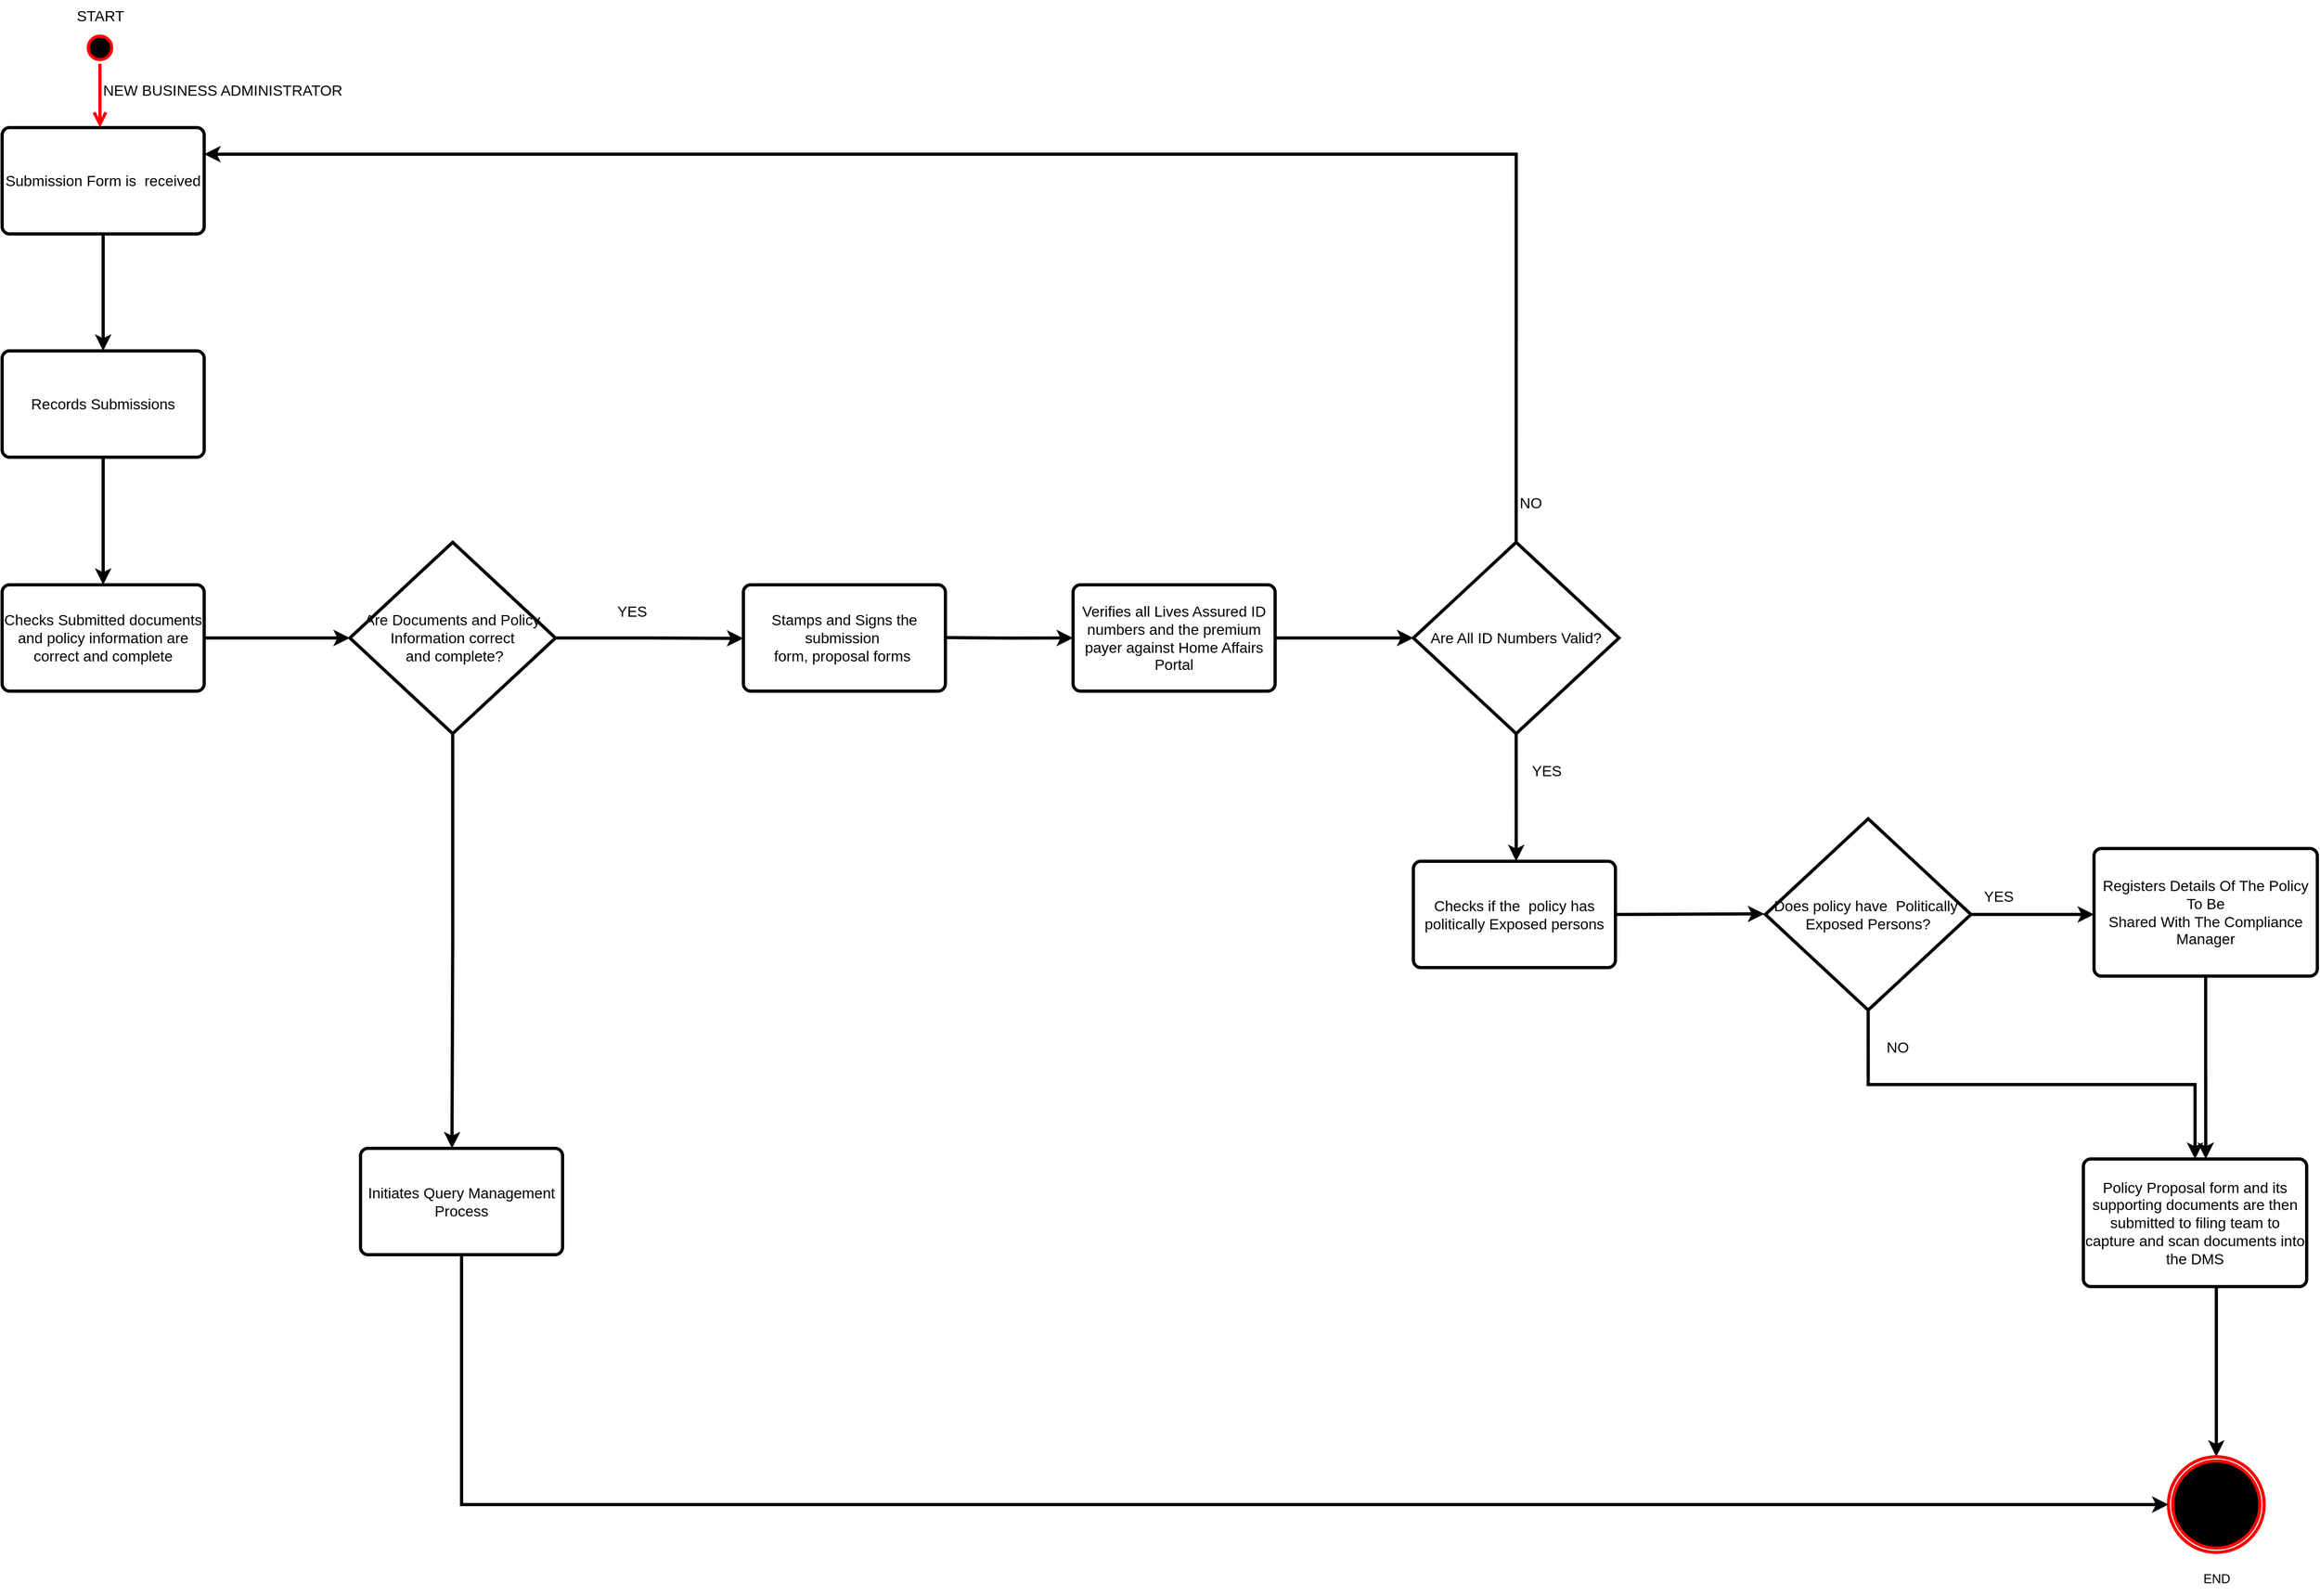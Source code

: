 <mxfile version="24.7.14">
  <diagram name="Page-1" id="kIMUqWYpQiFc0VlccPSC">
    <mxGraphModel dx="3500" dy="1740" grid="1" gridSize="10" guides="1" tooltips="1" connect="1" arrows="1" fold="1" page="1" pageScale="1" pageWidth="3300" pageHeight="4681" math="0" shadow="0">
      <root>
        <mxCell id="0" />
        <mxCell id="1" parent="0" />
        <mxCell id="J4y9EGVyNrogMtyehgwq-1" value="" style="ellipse;html=1;shape=startState;fillColor=#000000;strokeColor=#ff0000;strokeWidth=3;fontSize=14;" parent="1" vertex="1">
          <mxGeometry x="630" y="100" width="30" height="30" as="geometry" />
        </mxCell>
        <mxCell id="J4y9EGVyNrogMtyehgwq-2" value="" style="edgeStyle=orthogonalEdgeStyle;html=1;verticalAlign=bottom;endArrow=open;endSize=8;strokeColor=#ff0000;rounded=0;strokeWidth=3;fontSize=14;" parent="1" source="J4y9EGVyNrogMtyehgwq-1" edge="1">
          <mxGeometry relative="1" as="geometry">
            <mxPoint x="645" y="190" as="targetPoint" />
          </mxGeometry>
        </mxCell>
        <mxCell id="J4y9EGVyNrogMtyehgwq-3" value="START" style="text;html=1;align=center;verticalAlign=middle;resizable=0;points=[];autosize=1;strokeColor=none;fillColor=none;strokeWidth=3;fontSize=14;" parent="1" vertex="1">
          <mxGeometry x="610" y="70" width="70" height="30" as="geometry" />
        </mxCell>
        <mxCell id="J4y9EGVyNrogMtyehgwq-5" value="NEW BUSINESS ADMINISTRATOR" style="text;html=1;align=center;verticalAlign=middle;resizable=0;points=[];autosize=1;strokeColor=none;fillColor=none;strokeWidth=3;fontSize=14;" parent="1" vertex="1">
          <mxGeometry x="635" y="140" width="250" height="30" as="geometry" />
        </mxCell>
        <mxCell id="J4y9EGVyNrogMtyehgwq-8" style="edgeStyle=orthogonalEdgeStyle;rounded=0;orthogonalLoop=1;jettySize=auto;html=1;exitX=0.5;exitY=1;exitDx=0;exitDy=0;strokeWidth=3;fontSize=14;" parent="1" source="J4y9EGVyNrogMtyehgwq-6" edge="1">
          <mxGeometry relative="1" as="geometry">
            <mxPoint x="648" y="400" as="targetPoint" />
          </mxGeometry>
        </mxCell>
        <mxCell id="J4y9EGVyNrogMtyehgwq-6" value="Submission Form is&amp;nbsp; received" style="rounded=1;whiteSpace=wrap;html=1;absoluteArcSize=1;arcSize=14;strokeWidth=3;fontSize=14;" parent="1" vertex="1">
          <mxGeometry x="553" y="190" width="190" height="100" as="geometry" />
        </mxCell>
        <mxCell id="J4y9EGVyNrogMtyehgwq-10" style="edgeStyle=orthogonalEdgeStyle;rounded=0;orthogonalLoop=1;jettySize=auto;html=1;exitX=0.5;exitY=1;exitDx=0;exitDy=0;strokeWidth=3;fontSize=14;" parent="1" source="J4y9EGVyNrogMtyehgwq-9" edge="1">
          <mxGeometry relative="1" as="geometry">
            <mxPoint x="648" y="620" as="targetPoint" />
          </mxGeometry>
        </mxCell>
        <mxCell id="J4y9EGVyNrogMtyehgwq-9" value="Records Submissions" style="rounded=1;whiteSpace=wrap;html=1;absoluteArcSize=1;arcSize=14;strokeWidth=3;fontSize=14;" parent="1" vertex="1">
          <mxGeometry x="553" y="400" width="190" height="100" as="geometry" />
        </mxCell>
        <mxCell id="J4y9EGVyNrogMtyehgwq-12" style="edgeStyle=orthogonalEdgeStyle;rounded=0;orthogonalLoop=1;jettySize=auto;html=1;exitX=1;exitY=0.5;exitDx=0;exitDy=0;strokeWidth=3;fontSize=14;" parent="1" source="J4y9EGVyNrogMtyehgwq-11" edge="1">
          <mxGeometry relative="1" as="geometry">
            <mxPoint x="880" y="670" as="targetPoint" />
          </mxGeometry>
        </mxCell>
        <mxCell id="J4y9EGVyNrogMtyehgwq-11" value="Checks Submitted documents and policy information are correct and complete" style="rounded=1;whiteSpace=wrap;html=1;absoluteArcSize=1;arcSize=14;strokeWidth=3;fontSize=14;" parent="1" vertex="1">
          <mxGeometry x="553" y="620" width="190" height="100" as="geometry" />
        </mxCell>
        <mxCell id="J4y9EGVyNrogMtyehgwq-16" style="edgeStyle=orthogonalEdgeStyle;rounded=0;orthogonalLoop=1;jettySize=auto;html=1;exitX=1;exitY=0.5;exitDx=0;exitDy=0;exitPerimeter=0;strokeWidth=3;fontSize=14;" parent="1" source="J4y9EGVyNrogMtyehgwq-13" edge="1">
          <mxGeometry relative="1" as="geometry">
            <mxPoint x="1250" y="670.368" as="targetPoint" />
          </mxGeometry>
        </mxCell>
        <mxCell id="TEiGuXsOdLZtVWJqFMjV-1" style="edgeStyle=orthogonalEdgeStyle;rounded=0;orthogonalLoop=1;jettySize=auto;html=1;exitX=0.5;exitY=1;exitDx=0;exitDy=0;exitPerimeter=0;strokeWidth=3;" edge="1" parent="1" source="J4y9EGVyNrogMtyehgwq-13">
          <mxGeometry relative="1" as="geometry">
            <mxPoint x="976" y="1150" as="targetPoint" />
          </mxGeometry>
        </mxCell>
        <mxCell id="J4y9EGVyNrogMtyehgwq-13" value="Are Documents and Policy Information correct&lt;br style=&quot;font-size: 14px;&quot;&gt;&amp;nbsp;and complete?" style="strokeWidth=3;html=1;shape=mxgraph.flowchart.decision;whiteSpace=wrap;fontSize=14;" parent="1" vertex="1">
          <mxGeometry x="880" y="580" width="193.33" height="180" as="geometry" />
        </mxCell>
        <mxCell id="J4y9EGVyNrogMtyehgwq-17" value="Stamps and Signs the submission&amp;nbsp;&lt;br style=&quot;font-size: 14px;&quot;&gt;form, proposal forms&amp;nbsp;" style="rounded=1;whiteSpace=wrap;html=1;absoluteArcSize=1;arcSize=14;strokeWidth=3;fontSize=14;" parent="1" vertex="1">
          <mxGeometry x="1250" y="620" width="190" height="100" as="geometry" />
        </mxCell>
        <mxCell id="J4y9EGVyNrogMtyehgwq-19" value="YES" style="text;html=1;align=center;verticalAlign=middle;resizable=0;points=[];autosize=1;strokeColor=none;fillColor=none;strokeWidth=3;fontSize=14;" parent="1" vertex="1">
          <mxGeometry x="1120" y="630" width="50" height="30" as="geometry" />
        </mxCell>
        <mxCell id="J4y9EGVyNrogMtyehgwq-23" style="edgeStyle=orthogonalEdgeStyle;rounded=0;orthogonalLoop=1;jettySize=auto;html=1;exitX=1;exitY=0.5;exitDx=0;exitDy=0;strokeWidth=3;fontSize=14;" parent="1" source="J4y9EGVyNrogMtyehgwq-20" edge="1">
          <mxGeometry relative="1" as="geometry">
            <mxPoint x="1880" y="670" as="targetPoint" />
          </mxGeometry>
        </mxCell>
        <mxCell id="J4y9EGVyNrogMtyehgwq-20" value="Verifies all Lives Assured ID numbers and the premium payer against Home Affairs Portal" style="rounded=1;whiteSpace=wrap;html=1;absoluteArcSize=1;arcSize=14;strokeWidth=3;fontSize=14;" parent="1" vertex="1">
          <mxGeometry x="1560" y="620" width="190" height="100" as="geometry" />
        </mxCell>
        <mxCell id="J4y9EGVyNrogMtyehgwq-21" style="edgeStyle=orthogonalEdgeStyle;rounded=0;orthogonalLoop=1;jettySize=auto;html=1;exitX=1;exitY=0.5;exitDx=0;exitDy=0;exitPerimeter=0;strokeWidth=3;fontSize=14;" parent="1" edge="1">
          <mxGeometry relative="1" as="geometry">
            <mxPoint x="1560" y="670" as="targetPoint" />
            <mxPoint x="1440" y="669.57" as="sourcePoint" />
          </mxGeometry>
        </mxCell>
        <mxCell id="J4y9EGVyNrogMtyehgwq-25" style="edgeStyle=orthogonalEdgeStyle;rounded=0;orthogonalLoop=1;jettySize=auto;html=1;exitX=0.5;exitY=0;exitDx=0;exitDy=0;exitPerimeter=0;entryX=1;entryY=0.25;entryDx=0;entryDy=0;strokeWidth=3;fontSize=14;" parent="1" source="J4y9EGVyNrogMtyehgwq-24" target="J4y9EGVyNrogMtyehgwq-6" edge="1">
          <mxGeometry relative="1" as="geometry" />
        </mxCell>
        <mxCell id="J4y9EGVyNrogMtyehgwq-30" style="edgeStyle=orthogonalEdgeStyle;rounded=0;orthogonalLoop=1;jettySize=auto;html=1;exitX=0.5;exitY=1;exitDx=0;exitDy=0;exitPerimeter=0;strokeWidth=3;fontSize=14;" parent="1" source="J4y9EGVyNrogMtyehgwq-24" target="J4y9EGVyNrogMtyehgwq-27" edge="1">
          <mxGeometry relative="1" as="geometry">
            <Array as="points">
              <mxPoint x="1977" y="840" />
              <mxPoint x="1977" y="840" />
            </Array>
          </mxGeometry>
        </mxCell>
        <mxCell id="J4y9EGVyNrogMtyehgwq-24" value="Are All ID Numbers Valid?" style="strokeWidth=3;html=1;shape=mxgraph.flowchart.decision;whiteSpace=wrap;fontSize=14;" parent="1" vertex="1">
          <mxGeometry x="1880" y="580" width="193.33" height="180" as="geometry" />
        </mxCell>
        <mxCell id="J4y9EGVyNrogMtyehgwq-26" value="NO" style="text;html=1;align=center;verticalAlign=middle;resizable=0;points=[];autosize=1;strokeColor=none;fillColor=none;strokeWidth=3;fontSize=14;" parent="1" vertex="1">
          <mxGeometry x="1970" y="528" width="40" height="30" as="geometry" />
        </mxCell>
        <mxCell id="J4y9EGVyNrogMtyehgwq-32" style="edgeStyle=orthogonalEdgeStyle;rounded=0;orthogonalLoop=1;jettySize=auto;html=1;exitX=1;exitY=0.5;exitDx=0;exitDy=0;strokeWidth=3;fontSize=14;" parent="1" source="J4y9EGVyNrogMtyehgwq-27" edge="1">
          <mxGeometry relative="1" as="geometry">
            <mxPoint x="2210" y="929.5" as="targetPoint" />
          </mxGeometry>
        </mxCell>
        <mxCell id="J4y9EGVyNrogMtyehgwq-27" value="Checks if the&amp;nbsp; policy has politically Exposed persons" style="rounded=1;whiteSpace=wrap;html=1;absoluteArcSize=1;arcSize=14;strokeWidth=3;fontSize=14;" parent="1" vertex="1">
          <mxGeometry x="1880" y="880" width="190" height="100" as="geometry" />
        </mxCell>
        <mxCell id="J4y9EGVyNrogMtyehgwq-31" value="YES" style="text;html=1;align=center;verticalAlign=middle;resizable=0;points=[];autosize=1;strokeColor=none;fillColor=none;strokeWidth=3;fontSize=14;" parent="1" vertex="1">
          <mxGeometry x="1980" y="780" width="50" height="30" as="geometry" />
        </mxCell>
        <mxCell id="J4y9EGVyNrogMtyehgwq-35" style="edgeStyle=orthogonalEdgeStyle;rounded=0;orthogonalLoop=1;jettySize=auto;html=1;exitX=1;exitY=0.5;exitDx=0;exitDy=0;exitPerimeter=0;strokeWidth=3;fontSize=14;" parent="1" source="J4y9EGVyNrogMtyehgwq-34" edge="1">
          <mxGeometry relative="1" as="geometry">
            <mxPoint x="2520" y="930" as="targetPoint" />
          </mxGeometry>
        </mxCell>
        <mxCell id="J4y9EGVyNrogMtyehgwq-42" style="edgeStyle=orthogonalEdgeStyle;rounded=0;orthogonalLoop=1;jettySize=auto;html=1;exitX=0.5;exitY=1;exitDx=0;exitDy=0;exitPerimeter=0;strokeWidth=3;fontSize=14;" parent="1" source="J4y9EGVyNrogMtyehgwq-34" target="J4y9EGVyNrogMtyehgwq-41" edge="1">
          <mxGeometry relative="1" as="geometry" />
        </mxCell>
        <mxCell id="J4y9EGVyNrogMtyehgwq-34" value="Does policy have&amp;nbsp; Politically&amp;nbsp;&lt;br style=&quot;font-size: 14px;&quot;&gt;Exposed Persons?" style="strokeWidth=3;html=1;shape=mxgraph.flowchart.decision;whiteSpace=wrap;fontSize=14;" parent="1" vertex="1">
          <mxGeometry x="2211" y="840" width="193.33" height="180" as="geometry" />
        </mxCell>
        <mxCell id="J4y9EGVyNrogMtyehgwq-37" value="YES" style="text;html=1;align=center;verticalAlign=middle;resizable=0;points=[];autosize=1;strokeColor=none;fillColor=none;strokeWidth=3;fontSize=14;" parent="1" vertex="1">
          <mxGeometry x="2405" y="898" width="50" height="30" as="geometry" />
        </mxCell>
        <mxCell id="J4y9EGVyNrogMtyehgwq-38" value="NO" style="text;html=1;align=center;verticalAlign=middle;resizable=0;points=[];autosize=1;strokeColor=none;fillColor=none;strokeWidth=3;fontSize=14;" parent="1" vertex="1">
          <mxGeometry x="2315" y="1040" width="40" height="30" as="geometry" />
        </mxCell>
        <mxCell id="J4y9EGVyNrogMtyehgwq-40" style="edgeStyle=orthogonalEdgeStyle;rounded=0;orthogonalLoop=1;jettySize=auto;html=1;exitX=0.5;exitY=1;exitDx=0;exitDy=0;strokeWidth=3;fontSize=14;" parent="1" source="J4y9EGVyNrogMtyehgwq-39" edge="1">
          <mxGeometry relative="1" as="geometry">
            <mxPoint x="2625.091" y="1160" as="targetPoint" />
          </mxGeometry>
        </mxCell>
        <mxCell id="J4y9EGVyNrogMtyehgwq-39" value="Registers Details Of The Policy To Be&lt;br style=&quot;font-size: 14px;&quot;&gt;Shared With The Compliance&lt;br style=&quot;font-size: 14px;&quot;&gt;Manager" style="rounded=1;whiteSpace=wrap;html=1;absoluteArcSize=1;arcSize=14;strokeWidth=3;fontSize=14;" parent="1" vertex="1">
          <mxGeometry x="2520" y="868" width="210" height="120" as="geometry" />
        </mxCell>
        <mxCell id="TEiGuXsOdLZtVWJqFMjV-6" style="edgeStyle=orthogonalEdgeStyle;rounded=0;orthogonalLoop=1;jettySize=auto;html=1;exitX=0.5;exitY=1;exitDx=0;exitDy=0;strokeWidth=3;" edge="1" parent="1" source="J4y9EGVyNrogMtyehgwq-41" target="J4y9EGVyNrogMtyehgwq-44">
          <mxGeometry relative="1" as="geometry">
            <Array as="points">
              <mxPoint x="2635" y="1280" />
            </Array>
          </mxGeometry>
        </mxCell>
        <mxCell id="J4y9EGVyNrogMtyehgwq-41" value="Policy Proposal form and its supporting documents are then submitted to filing team to capture and scan documents into the DMS" style="rounded=1;whiteSpace=wrap;html=1;absoluteArcSize=1;arcSize=14;strokeWidth=3;fontSize=14;" parent="1" vertex="1">
          <mxGeometry x="2510" y="1160" width="210" height="120" as="geometry" />
        </mxCell>
        <mxCell id="J4y9EGVyNrogMtyehgwq-44" value="" style="ellipse;html=1;shape=endState;fillColor=#000000;strokeColor=#ff0000;strokeWidth=3;fontSize=14;" parent="1" vertex="1">
          <mxGeometry x="2590" y="1440" width="90" height="90" as="geometry" />
        </mxCell>
        <mxCell id="TEiGuXsOdLZtVWJqFMjV-5" style="edgeStyle=orthogonalEdgeStyle;rounded=0;orthogonalLoop=1;jettySize=auto;html=1;exitX=0.5;exitY=1;exitDx=0;exitDy=0;entryX=0;entryY=0.5;entryDx=0;entryDy=0;strokeWidth=3;" edge="1" parent="1" source="TEiGuXsOdLZtVWJqFMjV-2" target="J4y9EGVyNrogMtyehgwq-44">
          <mxGeometry relative="1" as="geometry" />
        </mxCell>
        <mxCell id="TEiGuXsOdLZtVWJqFMjV-2" value="Initiates Query Management Process" style="rounded=1;whiteSpace=wrap;html=1;absoluteArcSize=1;arcSize=14;strokeWidth=3;fontSize=14;" vertex="1" parent="1">
          <mxGeometry x="890" y="1150" width="190" height="100" as="geometry" />
        </mxCell>
        <mxCell id="TEiGuXsOdLZtVWJqFMjV-7" value="END" style="text;html=1;align=center;verticalAlign=middle;resizable=0;points=[];autosize=1;strokeColor=none;fillColor=none;" vertex="1" parent="1">
          <mxGeometry x="2610" y="1540" width="50" height="30" as="geometry" />
        </mxCell>
      </root>
    </mxGraphModel>
  </diagram>
</mxfile>
